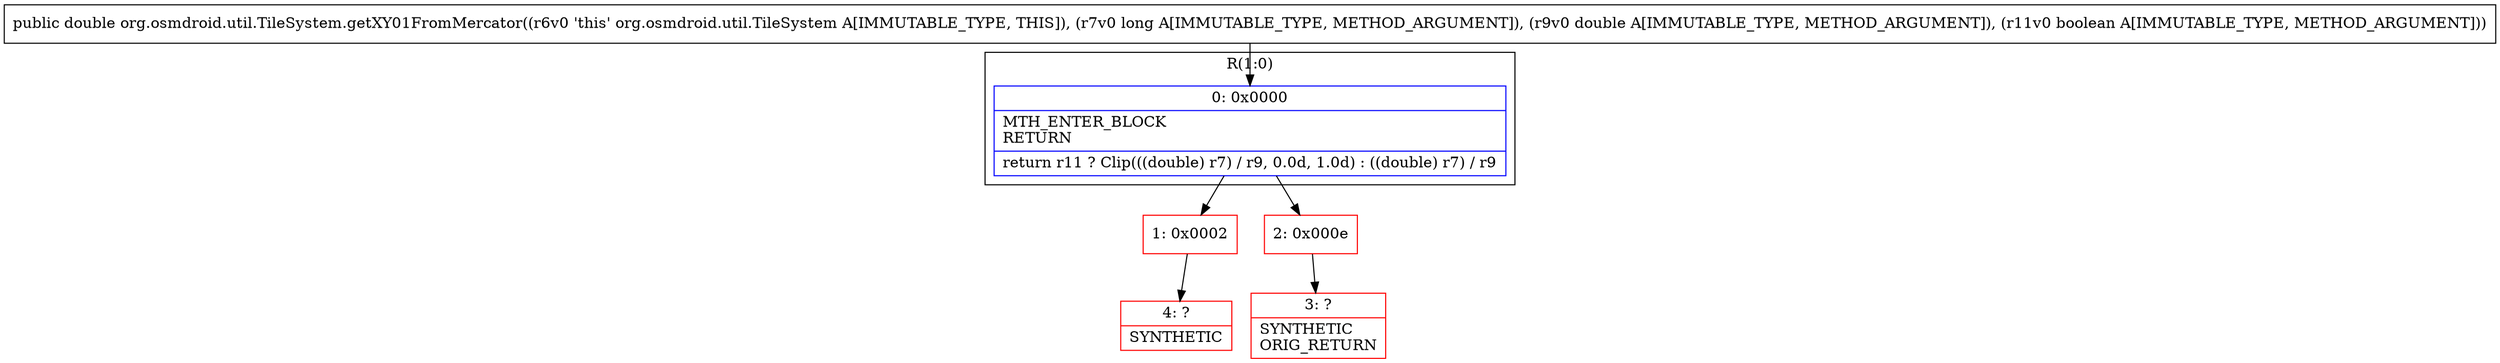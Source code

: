 digraph "CFG fororg.osmdroid.util.TileSystem.getXY01FromMercator(JDZ)D" {
subgraph cluster_Region_855168655 {
label = "R(1:0)";
node [shape=record,color=blue];
Node_0 [shape=record,label="{0\:\ 0x0000|MTH_ENTER_BLOCK\lRETURN\l|return r11 ? Clip(((double) r7) \/ r9, 0.0d, 1.0d) : ((double) r7) \/ r9\l}"];
}
Node_1 [shape=record,color=red,label="{1\:\ 0x0002}"];
Node_2 [shape=record,color=red,label="{2\:\ 0x000e}"];
Node_3 [shape=record,color=red,label="{3\:\ ?|SYNTHETIC\lORIG_RETURN\l}"];
Node_4 [shape=record,color=red,label="{4\:\ ?|SYNTHETIC\l}"];
MethodNode[shape=record,label="{public double org.osmdroid.util.TileSystem.getXY01FromMercator((r6v0 'this' org.osmdroid.util.TileSystem A[IMMUTABLE_TYPE, THIS]), (r7v0 long A[IMMUTABLE_TYPE, METHOD_ARGUMENT]), (r9v0 double A[IMMUTABLE_TYPE, METHOD_ARGUMENT]), (r11v0 boolean A[IMMUTABLE_TYPE, METHOD_ARGUMENT])) }"];
MethodNode -> Node_0;
Node_0 -> Node_1;
Node_0 -> Node_2;
Node_1 -> Node_4;
Node_2 -> Node_3;
}

